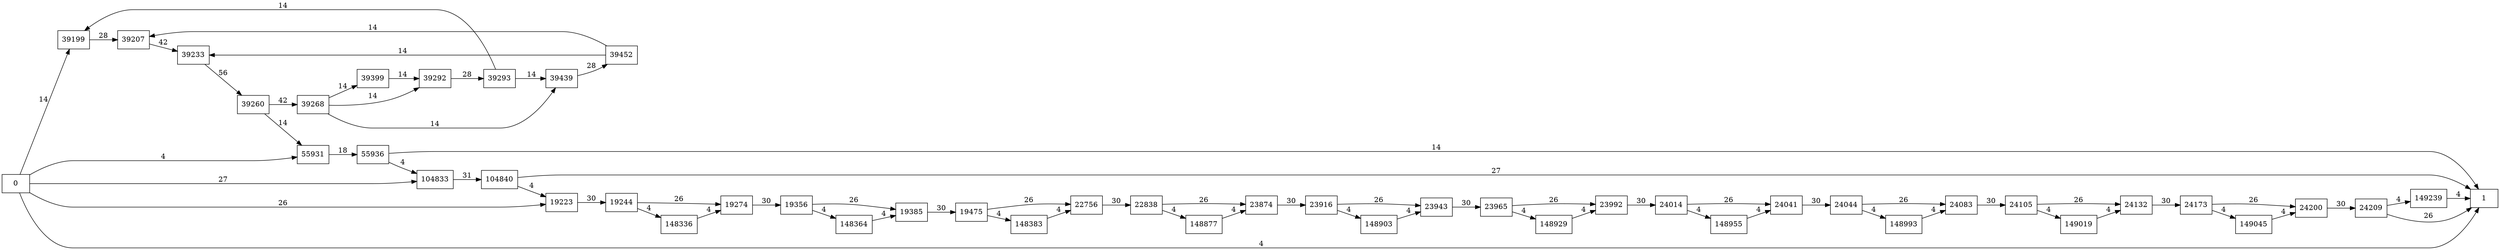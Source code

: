 digraph {
	graph [rankdir=LR]
	node [shape=rectangle]
	19223 -> 19244 [label=30]
	19244 -> 19274 [label=26]
	19244 -> 148336 [label=4]
	19274 -> 19356 [label=30]
	19356 -> 19385 [label=26]
	19356 -> 148364 [label=4]
	19385 -> 19475 [label=30]
	19475 -> 22756 [label=26]
	19475 -> 148383 [label=4]
	22756 -> 22838 [label=30]
	22838 -> 23874 [label=26]
	22838 -> 148877 [label=4]
	23874 -> 23916 [label=30]
	23916 -> 23943 [label=26]
	23916 -> 148903 [label=4]
	23943 -> 23965 [label=30]
	23965 -> 23992 [label=26]
	23965 -> 148929 [label=4]
	23992 -> 24014 [label=30]
	24014 -> 24041 [label=26]
	24014 -> 148955 [label=4]
	24041 -> 24044 [label=30]
	24044 -> 24083 [label=26]
	24044 -> 148993 [label=4]
	24083 -> 24105 [label=30]
	24105 -> 24132 [label=26]
	24105 -> 149019 [label=4]
	24132 -> 24173 [label=30]
	24173 -> 24200 [label=26]
	24173 -> 149045 [label=4]
	24200 -> 24209 [label=30]
	24209 -> 1 [label=26]
	24209 -> 149239 [label=4]
	39199 -> 39207 [label=28]
	39207 -> 39233 [label=42]
	39233 -> 39260 [label=56]
	39260 -> 39268 [label=42]
	39260 -> 55931 [label=14]
	39268 -> 39292 [label=14]
	39268 -> 39399 [label=14]
	39268 -> 39439 [label=14]
	39292 -> 39293 [label=28]
	39293 -> 39199 [label=14]
	39293 -> 39439 [label=14]
	39399 -> 39292 [label=14]
	39439 -> 39452 [label=28]
	39452 -> 39207 [label=14]
	39452 -> 39233 [label=14]
	55931 -> 55936 [label=18]
	55936 -> 1 [label=14]
	55936 -> 104833 [label=4]
	104833 -> 104840 [label=31]
	104840 -> 1 [label=27]
	104840 -> 19223 [label=4]
	148336 -> 19274 [label=4]
	148364 -> 19385 [label=4]
	148383 -> 22756 [label=4]
	148877 -> 23874 [label=4]
	148903 -> 23943 [label=4]
	148929 -> 23992 [label=4]
	148955 -> 24041 [label=4]
	148993 -> 24083 [label=4]
	149019 -> 24132 [label=4]
	149045 -> 24200 [label=4]
	149239 -> 1 [label=4]
	0 -> 19223 [label=26]
	0 -> 39199 [label=14]
	0 -> 1 [label=4]
	0 -> 104833 [label=27]
	0 -> 55931 [label=4]
}
